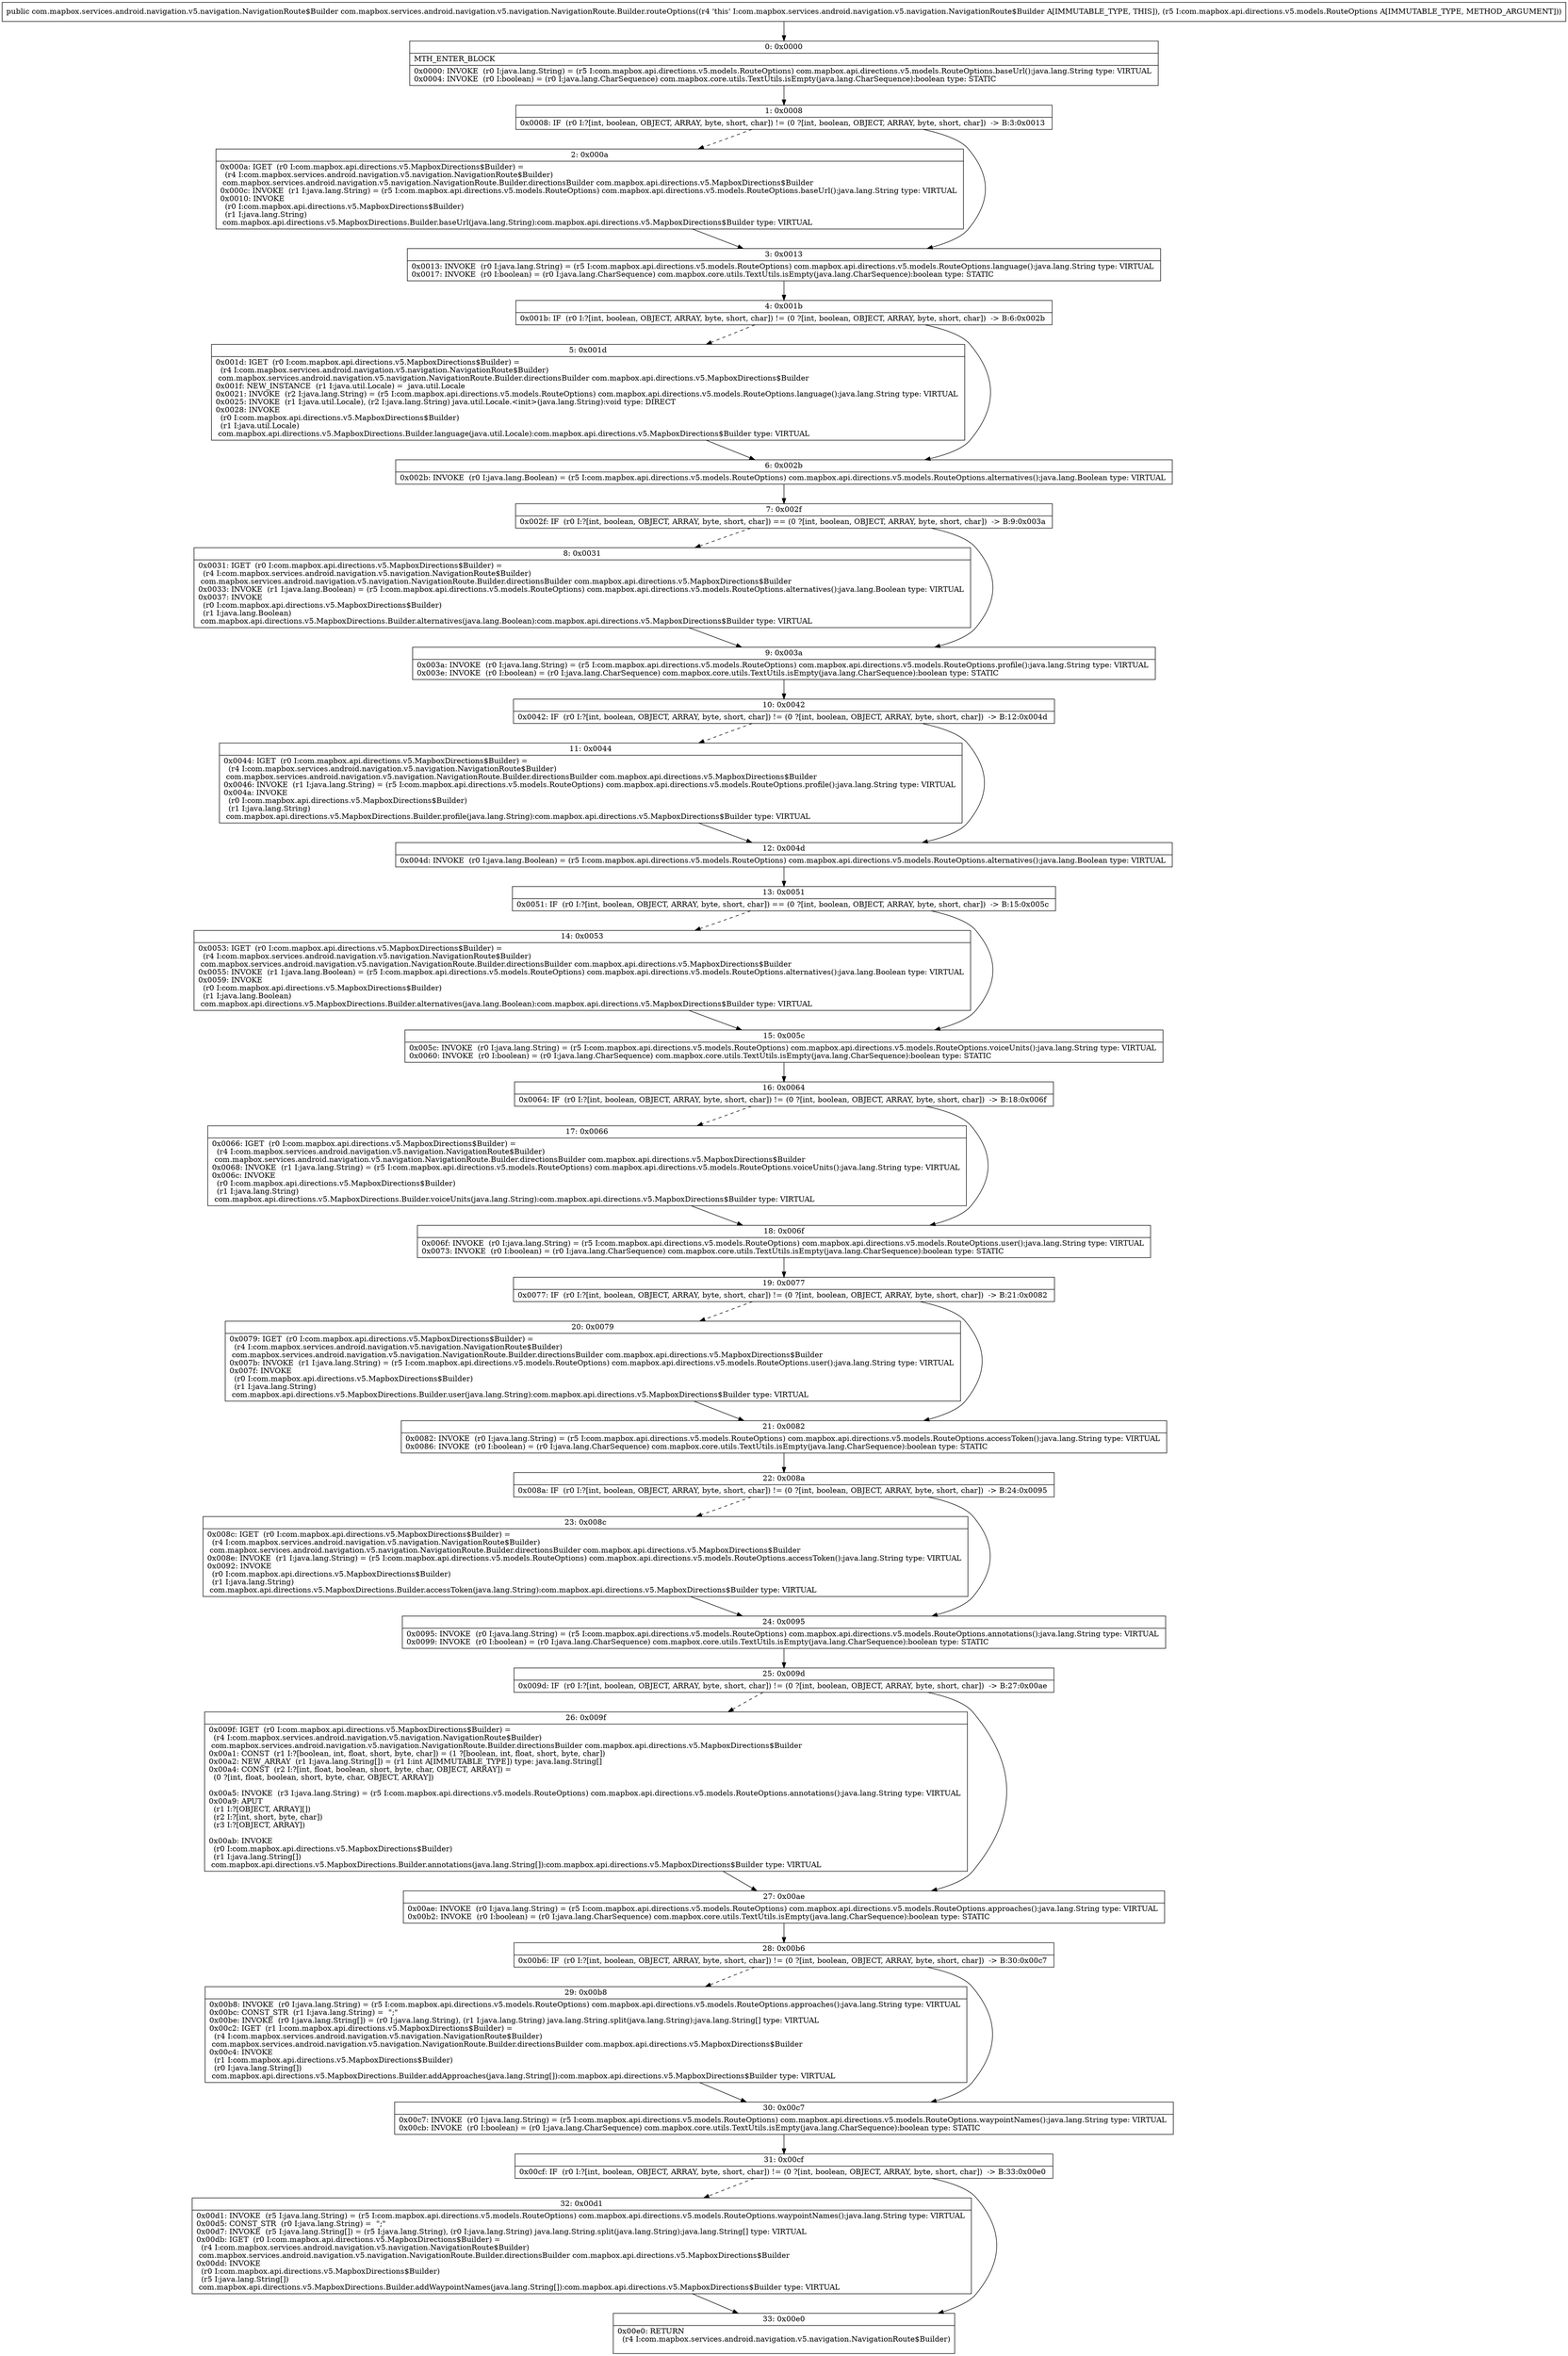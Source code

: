 digraph "CFG forcom.mapbox.services.android.navigation.v5.navigation.NavigationRoute.Builder.routeOptions(Lcom\/mapbox\/api\/directions\/v5\/models\/RouteOptions;)Lcom\/mapbox\/services\/android\/navigation\/v5\/navigation\/NavigationRoute$Builder;" {
Node_0 [shape=record,label="{0\:\ 0x0000|MTH_ENTER_BLOCK\l|0x0000: INVOKE  (r0 I:java.lang.String) = (r5 I:com.mapbox.api.directions.v5.models.RouteOptions) com.mapbox.api.directions.v5.models.RouteOptions.baseUrl():java.lang.String type: VIRTUAL \l0x0004: INVOKE  (r0 I:boolean) = (r0 I:java.lang.CharSequence) com.mapbox.core.utils.TextUtils.isEmpty(java.lang.CharSequence):boolean type: STATIC \l}"];
Node_1 [shape=record,label="{1\:\ 0x0008|0x0008: IF  (r0 I:?[int, boolean, OBJECT, ARRAY, byte, short, char]) != (0 ?[int, boolean, OBJECT, ARRAY, byte, short, char])  \-\> B:3:0x0013 \l}"];
Node_2 [shape=record,label="{2\:\ 0x000a|0x000a: IGET  (r0 I:com.mapbox.api.directions.v5.MapboxDirections$Builder) = \l  (r4 I:com.mapbox.services.android.navigation.v5.navigation.NavigationRoute$Builder)\l com.mapbox.services.android.navigation.v5.navigation.NavigationRoute.Builder.directionsBuilder com.mapbox.api.directions.v5.MapboxDirections$Builder \l0x000c: INVOKE  (r1 I:java.lang.String) = (r5 I:com.mapbox.api.directions.v5.models.RouteOptions) com.mapbox.api.directions.v5.models.RouteOptions.baseUrl():java.lang.String type: VIRTUAL \l0x0010: INVOKE  \l  (r0 I:com.mapbox.api.directions.v5.MapboxDirections$Builder)\l  (r1 I:java.lang.String)\l com.mapbox.api.directions.v5.MapboxDirections.Builder.baseUrl(java.lang.String):com.mapbox.api.directions.v5.MapboxDirections$Builder type: VIRTUAL \l}"];
Node_3 [shape=record,label="{3\:\ 0x0013|0x0013: INVOKE  (r0 I:java.lang.String) = (r5 I:com.mapbox.api.directions.v5.models.RouteOptions) com.mapbox.api.directions.v5.models.RouteOptions.language():java.lang.String type: VIRTUAL \l0x0017: INVOKE  (r0 I:boolean) = (r0 I:java.lang.CharSequence) com.mapbox.core.utils.TextUtils.isEmpty(java.lang.CharSequence):boolean type: STATIC \l}"];
Node_4 [shape=record,label="{4\:\ 0x001b|0x001b: IF  (r0 I:?[int, boolean, OBJECT, ARRAY, byte, short, char]) != (0 ?[int, boolean, OBJECT, ARRAY, byte, short, char])  \-\> B:6:0x002b \l}"];
Node_5 [shape=record,label="{5\:\ 0x001d|0x001d: IGET  (r0 I:com.mapbox.api.directions.v5.MapboxDirections$Builder) = \l  (r4 I:com.mapbox.services.android.navigation.v5.navigation.NavigationRoute$Builder)\l com.mapbox.services.android.navigation.v5.navigation.NavigationRoute.Builder.directionsBuilder com.mapbox.api.directions.v5.MapboxDirections$Builder \l0x001f: NEW_INSTANCE  (r1 I:java.util.Locale) =  java.util.Locale \l0x0021: INVOKE  (r2 I:java.lang.String) = (r5 I:com.mapbox.api.directions.v5.models.RouteOptions) com.mapbox.api.directions.v5.models.RouteOptions.language():java.lang.String type: VIRTUAL \l0x0025: INVOKE  (r1 I:java.util.Locale), (r2 I:java.lang.String) java.util.Locale.\<init\>(java.lang.String):void type: DIRECT \l0x0028: INVOKE  \l  (r0 I:com.mapbox.api.directions.v5.MapboxDirections$Builder)\l  (r1 I:java.util.Locale)\l com.mapbox.api.directions.v5.MapboxDirections.Builder.language(java.util.Locale):com.mapbox.api.directions.v5.MapboxDirections$Builder type: VIRTUAL \l}"];
Node_6 [shape=record,label="{6\:\ 0x002b|0x002b: INVOKE  (r0 I:java.lang.Boolean) = (r5 I:com.mapbox.api.directions.v5.models.RouteOptions) com.mapbox.api.directions.v5.models.RouteOptions.alternatives():java.lang.Boolean type: VIRTUAL \l}"];
Node_7 [shape=record,label="{7\:\ 0x002f|0x002f: IF  (r0 I:?[int, boolean, OBJECT, ARRAY, byte, short, char]) == (0 ?[int, boolean, OBJECT, ARRAY, byte, short, char])  \-\> B:9:0x003a \l}"];
Node_8 [shape=record,label="{8\:\ 0x0031|0x0031: IGET  (r0 I:com.mapbox.api.directions.v5.MapboxDirections$Builder) = \l  (r4 I:com.mapbox.services.android.navigation.v5.navigation.NavigationRoute$Builder)\l com.mapbox.services.android.navigation.v5.navigation.NavigationRoute.Builder.directionsBuilder com.mapbox.api.directions.v5.MapboxDirections$Builder \l0x0033: INVOKE  (r1 I:java.lang.Boolean) = (r5 I:com.mapbox.api.directions.v5.models.RouteOptions) com.mapbox.api.directions.v5.models.RouteOptions.alternatives():java.lang.Boolean type: VIRTUAL \l0x0037: INVOKE  \l  (r0 I:com.mapbox.api.directions.v5.MapboxDirections$Builder)\l  (r1 I:java.lang.Boolean)\l com.mapbox.api.directions.v5.MapboxDirections.Builder.alternatives(java.lang.Boolean):com.mapbox.api.directions.v5.MapboxDirections$Builder type: VIRTUAL \l}"];
Node_9 [shape=record,label="{9\:\ 0x003a|0x003a: INVOKE  (r0 I:java.lang.String) = (r5 I:com.mapbox.api.directions.v5.models.RouteOptions) com.mapbox.api.directions.v5.models.RouteOptions.profile():java.lang.String type: VIRTUAL \l0x003e: INVOKE  (r0 I:boolean) = (r0 I:java.lang.CharSequence) com.mapbox.core.utils.TextUtils.isEmpty(java.lang.CharSequence):boolean type: STATIC \l}"];
Node_10 [shape=record,label="{10\:\ 0x0042|0x0042: IF  (r0 I:?[int, boolean, OBJECT, ARRAY, byte, short, char]) != (0 ?[int, boolean, OBJECT, ARRAY, byte, short, char])  \-\> B:12:0x004d \l}"];
Node_11 [shape=record,label="{11\:\ 0x0044|0x0044: IGET  (r0 I:com.mapbox.api.directions.v5.MapboxDirections$Builder) = \l  (r4 I:com.mapbox.services.android.navigation.v5.navigation.NavigationRoute$Builder)\l com.mapbox.services.android.navigation.v5.navigation.NavigationRoute.Builder.directionsBuilder com.mapbox.api.directions.v5.MapboxDirections$Builder \l0x0046: INVOKE  (r1 I:java.lang.String) = (r5 I:com.mapbox.api.directions.v5.models.RouteOptions) com.mapbox.api.directions.v5.models.RouteOptions.profile():java.lang.String type: VIRTUAL \l0x004a: INVOKE  \l  (r0 I:com.mapbox.api.directions.v5.MapboxDirections$Builder)\l  (r1 I:java.lang.String)\l com.mapbox.api.directions.v5.MapboxDirections.Builder.profile(java.lang.String):com.mapbox.api.directions.v5.MapboxDirections$Builder type: VIRTUAL \l}"];
Node_12 [shape=record,label="{12\:\ 0x004d|0x004d: INVOKE  (r0 I:java.lang.Boolean) = (r5 I:com.mapbox.api.directions.v5.models.RouteOptions) com.mapbox.api.directions.v5.models.RouteOptions.alternatives():java.lang.Boolean type: VIRTUAL \l}"];
Node_13 [shape=record,label="{13\:\ 0x0051|0x0051: IF  (r0 I:?[int, boolean, OBJECT, ARRAY, byte, short, char]) == (0 ?[int, boolean, OBJECT, ARRAY, byte, short, char])  \-\> B:15:0x005c \l}"];
Node_14 [shape=record,label="{14\:\ 0x0053|0x0053: IGET  (r0 I:com.mapbox.api.directions.v5.MapboxDirections$Builder) = \l  (r4 I:com.mapbox.services.android.navigation.v5.navigation.NavigationRoute$Builder)\l com.mapbox.services.android.navigation.v5.navigation.NavigationRoute.Builder.directionsBuilder com.mapbox.api.directions.v5.MapboxDirections$Builder \l0x0055: INVOKE  (r1 I:java.lang.Boolean) = (r5 I:com.mapbox.api.directions.v5.models.RouteOptions) com.mapbox.api.directions.v5.models.RouteOptions.alternatives():java.lang.Boolean type: VIRTUAL \l0x0059: INVOKE  \l  (r0 I:com.mapbox.api.directions.v5.MapboxDirections$Builder)\l  (r1 I:java.lang.Boolean)\l com.mapbox.api.directions.v5.MapboxDirections.Builder.alternatives(java.lang.Boolean):com.mapbox.api.directions.v5.MapboxDirections$Builder type: VIRTUAL \l}"];
Node_15 [shape=record,label="{15\:\ 0x005c|0x005c: INVOKE  (r0 I:java.lang.String) = (r5 I:com.mapbox.api.directions.v5.models.RouteOptions) com.mapbox.api.directions.v5.models.RouteOptions.voiceUnits():java.lang.String type: VIRTUAL \l0x0060: INVOKE  (r0 I:boolean) = (r0 I:java.lang.CharSequence) com.mapbox.core.utils.TextUtils.isEmpty(java.lang.CharSequence):boolean type: STATIC \l}"];
Node_16 [shape=record,label="{16\:\ 0x0064|0x0064: IF  (r0 I:?[int, boolean, OBJECT, ARRAY, byte, short, char]) != (0 ?[int, boolean, OBJECT, ARRAY, byte, short, char])  \-\> B:18:0x006f \l}"];
Node_17 [shape=record,label="{17\:\ 0x0066|0x0066: IGET  (r0 I:com.mapbox.api.directions.v5.MapboxDirections$Builder) = \l  (r4 I:com.mapbox.services.android.navigation.v5.navigation.NavigationRoute$Builder)\l com.mapbox.services.android.navigation.v5.navigation.NavigationRoute.Builder.directionsBuilder com.mapbox.api.directions.v5.MapboxDirections$Builder \l0x0068: INVOKE  (r1 I:java.lang.String) = (r5 I:com.mapbox.api.directions.v5.models.RouteOptions) com.mapbox.api.directions.v5.models.RouteOptions.voiceUnits():java.lang.String type: VIRTUAL \l0x006c: INVOKE  \l  (r0 I:com.mapbox.api.directions.v5.MapboxDirections$Builder)\l  (r1 I:java.lang.String)\l com.mapbox.api.directions.v5.MapboxDirections.Builder.voiceUnits(java.lang.String):com.mapbox.api.directions.v5.MapboxDirections$Builder type: VIRTUAL \l}"];
Node_18 [shape=record,label="{18\:\ 0x006f|0x006f: INVOKE  (r0 I:java.lang.String) = (r5 I:com.mapbox.api.directions.v5.models.RouteOptions) com.mapbox.api.directions.v5.models.RouteOptions.user():java.lang.String type: VIRTUAL \l0x0073: INVOKE  (r0 I:boolean) = (r0 I:java.lang.CharSequence) com.mapbox.core.utils.TextUtils.isEmpty(java.lang.CharSequence):boolean type: STATIC \l}"];
Node_19 [shape=record,label="{19\:\ 0x0077|0x0077: IF  (r0 I:?[int, boolean, OBJECT, ARRAY, byte, short, char]) != (0 ?[int, boolean, OBJECT, ARRAY, byte, short, char])  \-\> B:21:0x0082 \l}"];
Node_20 [shape=record,label="{20\:\ 0x0079|0x0079: IGET  (r0 I:com.mapbox.api.directions.v5.MapboxDirections$Builder) = \l  (r4 I:com.mapbox.services.android.navigation.v5.navigation.NavigationRoute$Builder)\l com.mapbox.services.android.navigation.v5.navigation.NavigationRoute.Builder.directionsBuilder com.mapbox.api.directions.v5.MapboxDirections$Builder \l0x007b: INVOKE  (r1 I:java.lang.String) = (r5 I:com.mapbox.api.directions.v5.models.RouteOptions) com.mapbox.api.directions.v5.models.RouteOptions.user():java.lang.String type: VIRTUAL \l0x007f: INVOKE  \l  (r0 I:com.mapbox.api.directions.v5.MapboxDirections$Builder)\l  (r1 I:java.lang.String)\l com.mapbox.api.directions.v5.MapboxDirections.Builder.user(java.lang.String):com.mapbox.api.directions.v5.MapboxDirections$Builder type: VIRTUAL \l}"];
Node_21 [shape=record,label="{21\:\ 0x0082|0x0082: INVOKE  (r0 I:java.lang.String) = (r5 I:com.mapbox.api.directions.v5.models.RouteOptions) com.mapbox.api.directions.v5.models.RouteOptions.accessToken():java.lang.String type: VIRTUAL \l0x0086: INVOKE  (r0 I:boolean) = (r0 I:java.lang.CharSequence) com.mapbox.core.utils.TextUtils.isEmpty(java.lang.CharSequence):boolean type: STATIC \l}"];
Node_22 [shape=record,label="{22\:\ 0x008a|0x008a: IF  (r0 I:?[int, boolean, OBJECT, ARRAY, byte, short, char]) != (0 ?[int, boolean, OBJECT, ARRAY, byte, short, char])  \-\> B:24:0x0095 \l}"];
Node_23 [shape=record,label="{23\:\ 0x008c|0x008c: IGET  (r0 I:com.mapbox.api.directions.v5.MapboxDirections$Builder) = \l  (r4 I:com.mapbox.services.android.navigation.v5.navigation.NavigationRoute$Builder)\l com.mapbox.services.android.navigation.v5.navigation.NavigationRoute.Builder.directionsBuilder com.mapbox.api.directions.v5.MapboxDirections$Builder \l0x008e: INVOKE  (r1 I:java.lang.String) = (r5 I:com.mapbox.api.directions.v5.models.RouteOptions) com.mapbox.api.directions.v5.models.RouteOptions.accessToken():java.lang.String type: VIRTUAL \l0x0092: INVOKE  \l  (r0 I:com.mapbox.api.directions.v5.MapboxDirections$Builder)\l  (r1 I:java.lang.String)\l com.mapbox.api.directions.v5.MapboxDirections.Builder.accessToken(java.lang.String):com.mapbox.api.directions.v5.MapboxDirections$Builder type: VIRTUAL \l}"];
Node_24 [shape=record,label="{24\:\ 0x0095|0x0095: INVOKE  (r0 I:java.lang.String) = (r5 I:com.mapbox.api.directions.v5.models.RouteOptions) com.mapbox.api.directions.v5.models.RouteOptions.annotations():java.lang.String type: VIRTUAL \l0x0099: INVOKE  (r0 I:boolean) = (r0 I:java.lang.CharSequence) com.mapbox.core.utils.TextUtils.isEmpty(java.lang.CharSequence):boolean type: STATIC \l}"];
Node_25 [shape=record,label="{25\:\ 0x009d|0x009d: IF  (r0 I:?[int, boolean, OBJECT, ARRAY, byte, short, char]) != (0 ?[int, boolean, OBJECT, ARRAY, byte, short, char])  \-\> B:27:0x00ae \l}"];
Node_26 [shape=record,label="{26\:\ 0x009f|0x009f: IGET  (r0 I:com.mapbox.api.directions.v5.MapboxDirections$Builder) = \l  (r4 I:com.mapbox.services.android.navigation.v5.navigation.NavigationRoute$Builder)\l com.mapbox.services.android.navigation.v5.navigation.NavigationRoute.Builder.directionsBuilder com.mapbox.api.directions.v5.MapboxDirections$Builder \l0x00a1: CONST  (r1 I:?[boolean, int, float, short, byte, char]) = (1 ?[boolean, int, float, short, byte, char]) \l0x00a2: NEW_ARRAY  (r1 I:java.lang.String[]) = (r1 I:int A[IMMUTABLE_TYPE]) type: java.lang.String[] \l0x00a4: CONST  (r2 I:?[int, float, boolean, short, byte, char, OBJECT, ARRAY]) = \l  (0 ?[int, float, boolean, short, byte, char, OBJECT, ARRAY])\l \l0x00a5: INVOKE  (r3 I:java.lang.String) = (r5 I:com.mapbox.api.directions.v5.models.RouteOptions) com.mapbox.api.directions.v5.models.RouteOptions.annotations():java.lang.String type: VIRTUAL \l0x00a9: APUT  \l  (r1 I:?[OBJECT, ARRAY][])\l  (r2 I:?[int, short, byte, char])\l  (r3 I:?[OBJECT, ARRAY])\l \l0x00ab: INVOKE  \l  (r0 I:com.mapbox.api.directions.v5.MapboxDirections$Builder)\l  (r1 I:java.lang.String[])\l com.mapbox.api.directions.v5.MapboxDirections.Builder.annotations(java.lang.String[]):com.mapbox.api.directions.v5.MapboxDirections$Builder type: VIRTUAL \l}"];
Node_27 [shape=record,label="{27\:\ 0x00ae|0x00ae: INVOKE  (r0 I:java.lang.String) = (r5 I:com.mapbox.api.directions.v5.models.RouteOptions) com.mapbox.api.directions.v5.models.RouteOptions.approaches():java.lang.String type: VIRTUAL \l0x00b2: INVOKE  (r0 I:boolean) = (r0 I:java.lang.CharSequence) com.mapbox.core.utils.TextUtils.isEmpty(java.lang.CharSequence):boolean type: STATIC \l}"];
Node_28 [shape=record,label="{28\:\ 0x00b6|0x00b6: IF  (r0 I:?[int, boolean, OBJECT, ARRAY, byte, short, char]) != (0 ?[int, boolean, OBJECT, ARRAY, byte, short, char])  \-\> B:30:0x00c7 \l}"];
Node_29 [shape=record,label="{29\:\ 0x00b8|0x00b8: INVOKE  (r0 I:java.lang.String) = (r5 I:com.mapbox.api.directions.v5.models.RouteOptions) com.mapbox.api.directions.v5.models.RouteOptions.approaches():java.lang.String type: VIRTUAL \l0x00bc: CONST_STR  (r1 I:java.lang.String) =  \";\" \l0x00be: INVOKE  (r0 I:java.lang.String[]) = (r0 I:java.lang.String), (r1 I:java.lang.String) java.lang.String.split(java.lang.String):java.lang.String[] type: VIRTUAL \l0x00c2: IGET  (r1 I:com.mapbox.api.directions.v5.MapboxDirections$Builder) = \l  (r4 I:com.mapbox.services.android.navigation.v5.navigation.NavigationRoute$Builder)\l com.mapbox.services.android.navigation.v5.navigation.NavigationRoute.Builder.directionsBuilder com.mapbox.api.directions.v5.MapboxDirections$Builder \l0x00c4: INVOKE  \l  (r1 I:com.mapbox.api.directions.v5.MapboxDirections$Builder)\l  (r0 I:java.lang.String[])\l com.mapbox.api.directions.v5.MapboxDirections.Builder.addApproaches(java.lang.String[]):com.mapbox.api.directions.v5.MapboxDirections$Builder type: VIRTUAL \l}"];
Node_30 [shape=record,label="{30\:\ 0x00c7|0x00c7: INVOKE  (r0 I:java.lang.String) = (r5 I:com.mapbox.api.directions.v5.models.RouteOptions) com.mapbox.api.directions.v5.models.RouteOptions.waypointNames():java.lang.String type: VIRTUAL \l0x00cb: INVOKE  (r0 I:boolean) = (r0 I:java.lang.CharSequence) com.mapbox.core.utils.TextUtils.isEmpty(java.lang.CharSequence):boolean type: STATIC \l}"];
Node_31 [shape=record,label="{31\:\ 0x00cf|0x00cf: IF  (r0 I:?[int, boolean, OBJECT, ARRAY, byte, short, char]) != (0 ?[int, boolean, OBJECT, ARRAY, byte, short, char])  \-\> B:33:0x00e0 \l}"];
Node_32 [shape=record,label="{32\:\ 0x00d1|0x00d1: INVOKE  (r5 I:java.lang.String) = (r5 I:com.mapbox.api.directions.v5.models.RouteOptions) com.mapbox.api.directions.v5.models.RouteOptions.waypointNames():java.lang.String type: VIRTUAL \l0x00d5: CONST_STR  (r0 I:java.lang.String) =  \";\" \l0x00d7: INVOKE  (r5 I:java.lang.String[]) = (r5 I:java.lang.String), (r0 I:java.lang.String) java.lang.String.split(java.lang.String):java.lang.String[] type: VIRTUAL \l0x00db: IGET  (r0 I:com.mapbox.api.directions.v5.MapboxDirections$Builder) = \l  (r4 I:com.mapbox.services.android.navigation.v5.navigation.NavigationRoute$Builder)\l com.mapbox.services.android.navigation.v5.navigation.NavigationRoute.Builder.directionsBuilder com.mapbox.api.directions.v5.MapboxDirections$Builder \l0x00dd: INVOKE  \l  (r0 I:com.mapbox.api.directions.v5.MapboxDirections$Builder)\l  (r5 I:java.lang.String[])\l com.mapbox.api.directions.v5.MapboxDirections.Builder.addWaypointNames(java.lang.String[]):com.mapbox.api.directions.v5.MapboxDirections$Builder type: VIRTUAL \l}"];
Node_33 [shape=record,label="{33\:\ 0x00e0|0x00e0: RETURN  \l  (r4 I:com.mapbox.services.android.navigation.v5.navigation.NavigationRoute$Builder)\l \l}"];
MethodNode[shape=record,label="{public com.mapbox.services.android.navigation.v5.navigation.NavigationRoute$Builder com.mapbox.services.android.navigation.v5.navigation.NavigationRoute.Builder.routeOptions((r4 'this' I:com.mapbox.services.android.navigation.v5.navigation.NavigationRoute$Builder A[IMMUTABLE_TYPE, THIS]), (r5 I:com.mapbox.api.directions.v5.models.RouteOptions A[IMMUTABLE_TYPE, METHOD_ARGUMENT])) }"];
MethodNode -> Node_0;
Node_0 -> Node_1;
Node_1 -> Node_2[style=dashed];
Node_1 -> Node_3;
Node_2 -> Node_3;
Node_3 -> Node_4;
Node_4 -> Node_5[style=dashed];
Node_4 -> Node_6;
Node_5 -> Node_6;
Node_6 -> Node_7;
Node_7 -> Node_8[style=dashed];
Node_7 -> Node_9;
Node_8 -> Node_9;
Node_9 -> Node_10;
Node_10 -> Node_11[style=dashed];
Node_10 -> Node_12;
Node_11 -> Node_12;
Node_12 -> Node_13;
Node_13 -> Node_14[style=dashed];
Node_13 -> Node_15;
Node_14 -> Node_15;
Node_15 -> Node_16;
Node_16 -> Node_17[style=dashed];
Node_16 -> Node_18;
Node_17 -> Node_18;
Node_18 -> Node_19;
Node_19 -> Node_20[style=dashed];
Node_19 -> Node_21;
Node_20 -> Node_21;
Node_21 -> Node_22;
Node_22 -> Node_23[style=dashed];
Node_22 -> Node_24;
Node_23 -> Node_24;
Node_24 -> Node_25;
Node_25 -> Node_26[style=dashed];
Node_25 -> Node_27;
Node_26 -> Node_27;
Node_27 -> Node_28;
Node_28 -> Node_29[style=dashed];
Node_28 -> Node_30;
Node_29 -> Node_30;
Node_30 -> Node_31;
Node_31 -> Node_32[style=dashed];
Node_31 -> Node_33;
Node_32 -> Node_33;
}

